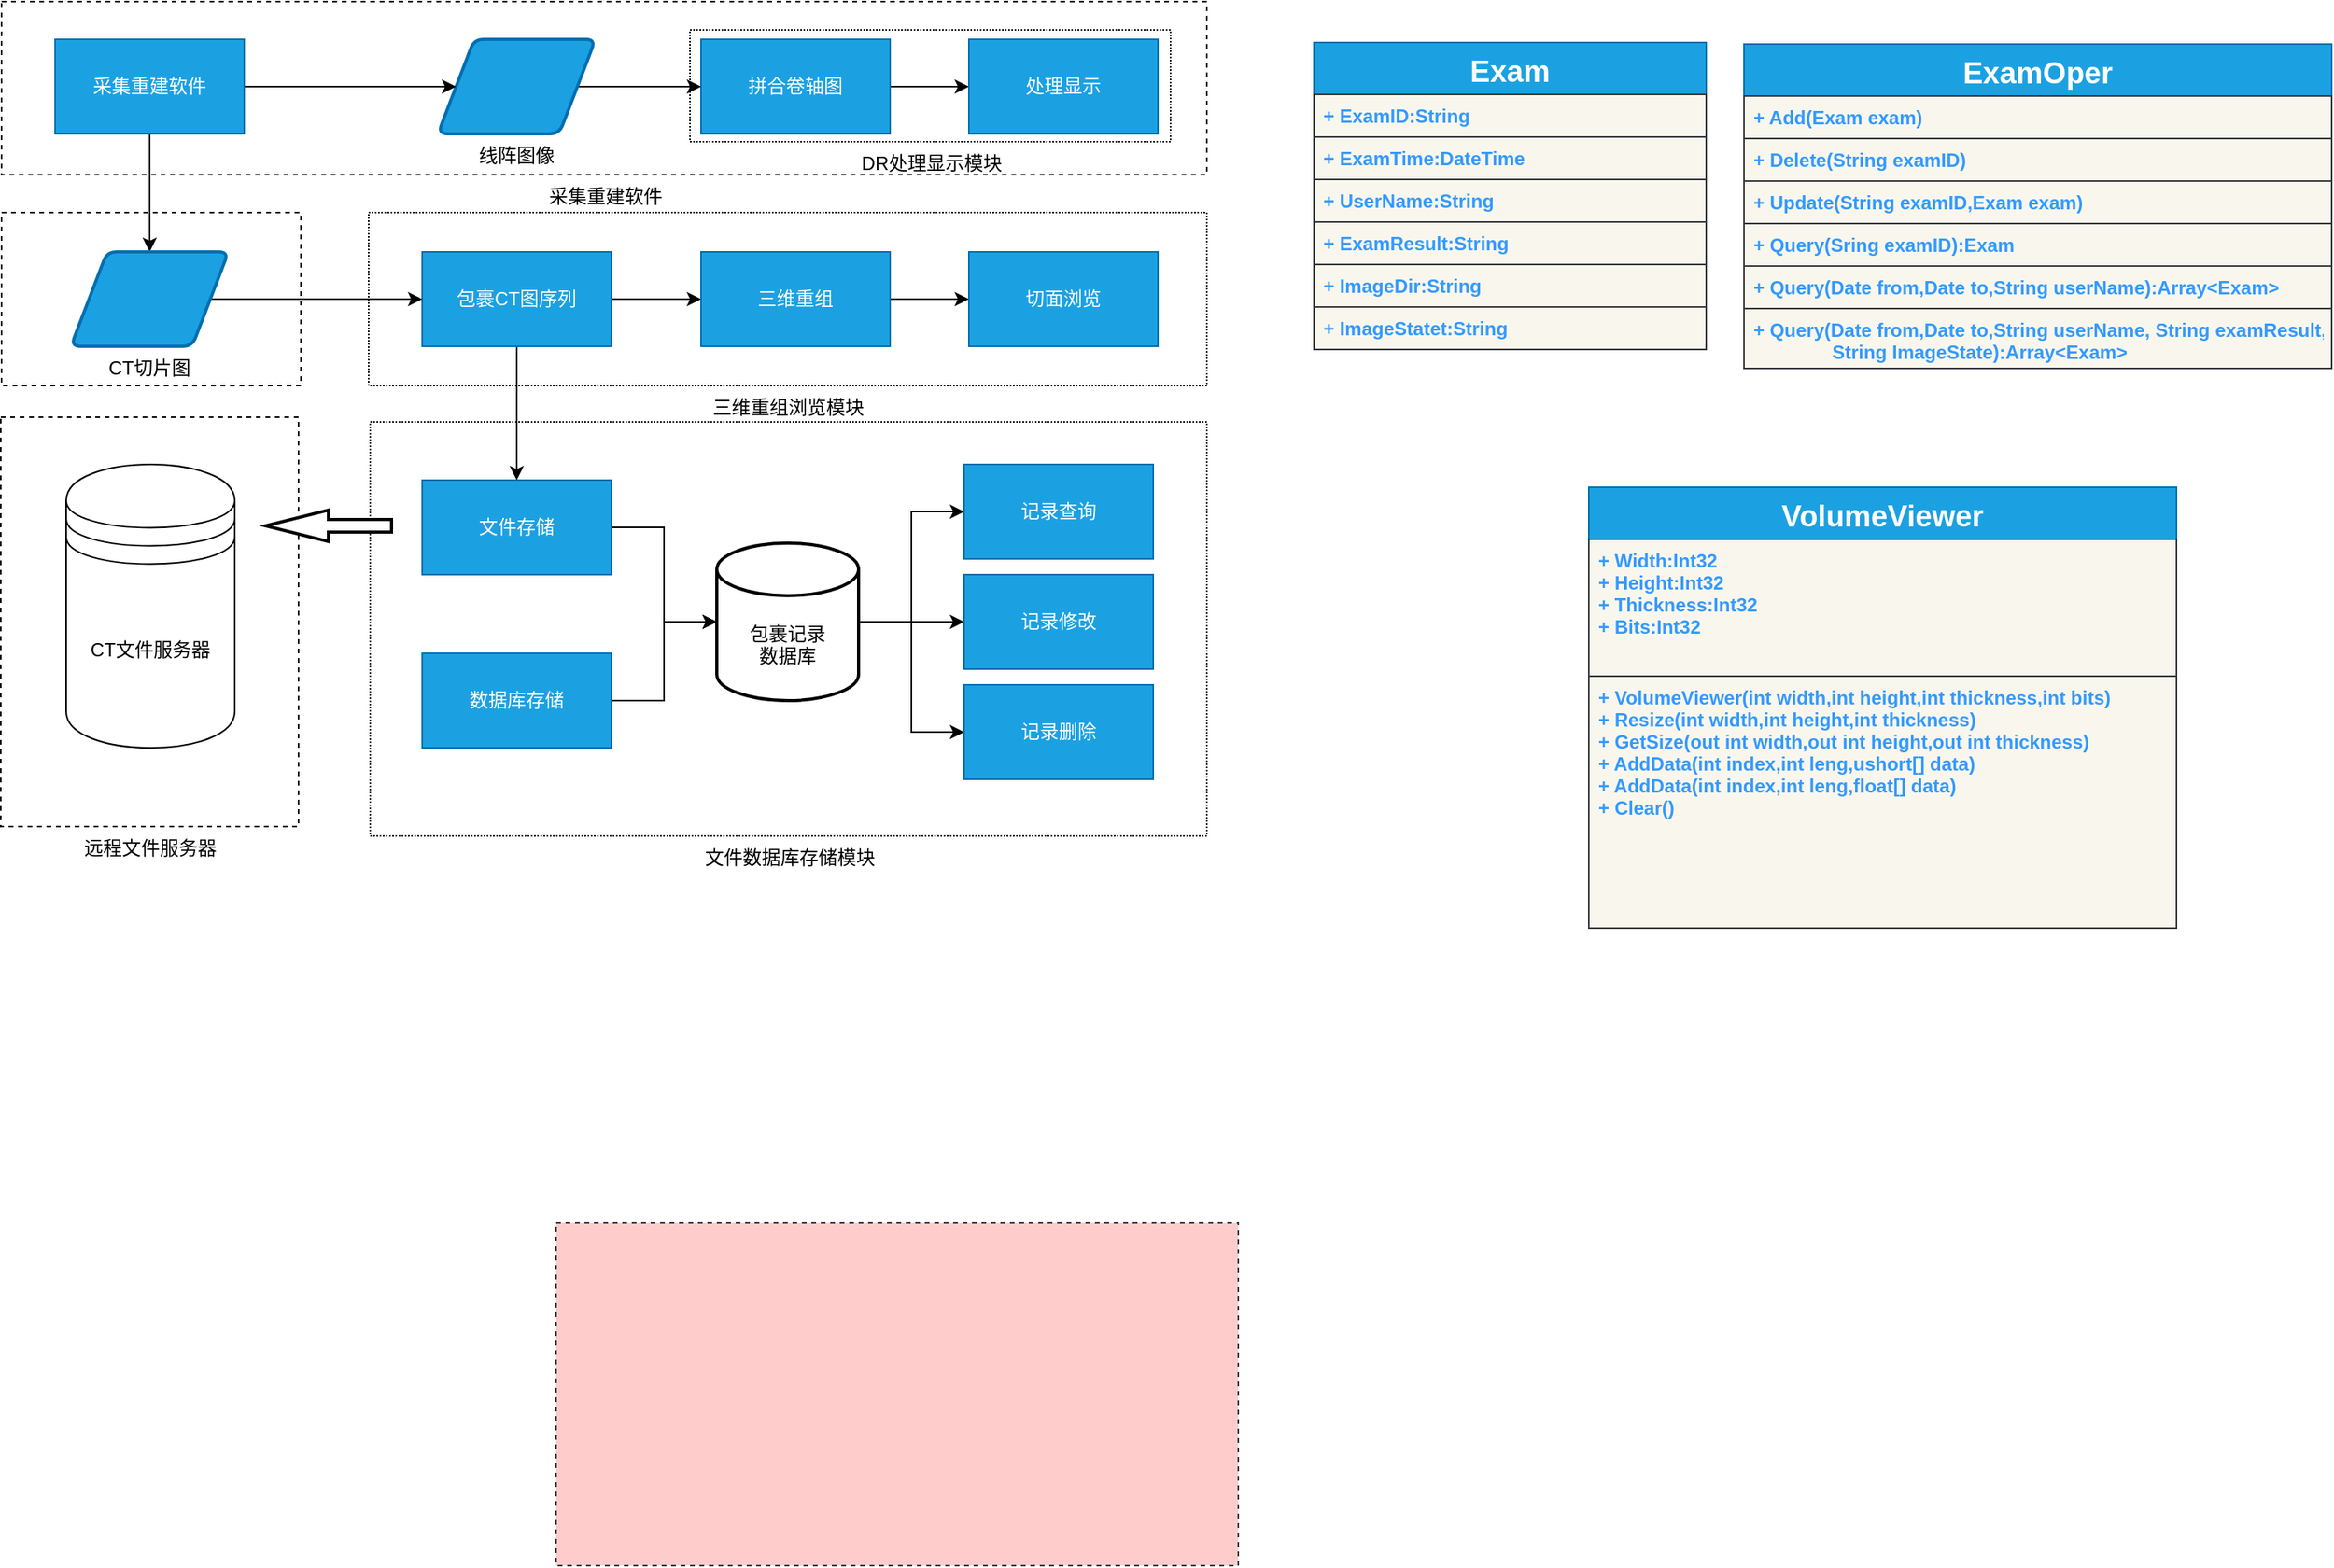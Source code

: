 <mxfile version="10.7.7" type="github"><diagram name="Page-1" id="8ce9d11a-91a2-4d17-14d8-a56ed91bf033"><mxGraphModel dx="1761" dy="889" grid="0" gridSize="10" guides="1" tooltips="1" connect="1" arrows="1" fold="1" page="0" pageScale="1" pageWidth="1100" pageHeight="850" background="#ffffff" math="0" shadow="0"><root><mxCell id="0"/><mxCell id="1" parent="0"/><mxCell id="3ooXjP0M7xkB3-2SSNaL-94" value="" style="rounded=0;whiteSpace=wrap;html=1;fontSize=19;align=center;dashed=1;fillColor=#ffcccc;strokeColor=#36393d;" vertex="1" parent="1"><mxGeometry x="-102" y="531.5" width="433" height="218" as="geometry"/></mxCell><mxCell id="_oD6lsX1CW1WQ_zaTcTl-19" value="采集重建软件" style="verticalLabelPosition=bottom;verticalAlign=top;html=1;shape=mxgraph.basic.rect;fillColor=none;fillColor2=none;strokeColor=#000000;strokeWidth=1;size=20;indent=5;fontColor=#000000;dashed=1;" parent="1" vertex="1"><mxGeometry x="-454" y="-244" width="765" height="110" as="geometry"/></mxCell><mxCell id="_oD6lsX1CW1WQ_zaTcTl-23" value="文件数据库存储模块" style="verticalLabelPosition=bottom;verticalAlign=top;html=1;shape=mxgraph.basic.rect;fillColor=none;fillColor2=none;strokeColor=#000000;strokeWidth=1;size=20;indent=5;fontColor=#000000;dashed=1;dashPattern=1 1;" parent="1" vertex="1"><mxGeometry x="-220" y="23" width="531" height="263" as="geometry"/></mxCell><mxCell id="_oD6lsX1CW1WQ_zaTcTl-21" value="三维重组浏览模块" style="verticalLabelPosition=bottom;verticalAlign=top;html=1;shape=mxgraph.basic.rect;fillColor=none;fillColor2=none;strokeColor=#000000;strokeWidth=1;size=20;indent=5;fontColor=#000000;dashed=1;dashPattern=1 1;" parent="1" vertex="1"><mxGeometry x="-221" y="-110" width="532" height="110" as="geometry"/></mxCell><mxCell id="_oD6lsX1CW1WQ_zaTcTl-24" value="远程文件服务器" style="verticalLabelPosition=bottom;verticalAlign=top;html=1;shape=mxgraph.basic.rect;fillColor=none;fillColor2=none;strokeColor=#000000;strokeWidth=1;size=20;indent=5;fontColor=#000000;dashed=1;" parent="1" vertex="1"><mxGeometry x="-454.5" y="20" width="189" height="260" as="geometry"/></mxCell><mxCell id="_oD6lsX1CW1WQ_zaTcTl-7" style="edgeStyle=orthogonalEdgeStyle;rounded=0;orthogonalLoop=1;jettySize=auto;html=1;exitX=1;exitY=0.5;exitDx=0;exitDy=0;fontColor=#000000;" parent="1" source="_oD6lsX1CW1WQ_zaTcTl-1" target="_oD6lsX1CW1WQ_zaTcTl-4" edge="1"><mxGeometry relative="1" as="geometry"/></mxCell><mxCell id="_oD6lsX1CW1WQ_zaTcTl-1" value="拼合卷轴图" style="rounded=0;whiteSpace=wrap;html=1;fillColor=#1ba1e2;strokeColor=#006EAF;fontColor=#ffffff;" parent="1" vertex="1"><mxGeometry x="-10" y="-220" width="120" height="60" as="geometry"/></mxCell><mxCell id="_oD6lsX1CW1WQ_zaTcTl-6" style="edgeStyle=orthogonalEdgeStyle;rounded=0;orthogonalLoop=1;jettySize=auto;html=1;exitX=1;exitY=0.5;exitDx=0;exitDy=0;entryX=0;entryY=0.5;entryDx=0;entryDy=0;fontColor=#000000;" parent="1" source="_oD6lsX1CW1WQ_zaTcTl-2" target="_oD6lsX1CW1WQ_zaTcTl-1" edge="1"><mxGeometry relative="1" as="geometry"/></mxCell><mxCell id="_oD6lsX1CW1WQ_zaTcTl-2" value="线阵图像" style="verticalLabelPosition=bottom;verticalAlign=top;html=1;strokeWidth=2;shape=parallelogram;perimeter=parallelogramPerimeter;whiteSpace=wrap;rounded=1;arcSize=12;size=0.23;fillColor=#1ba1e2;strokeColor=#006EAF;fontColor=#000000;" parent="1" vertex="1"><mxGeometry x="-177" y="-220" width="100" height="60" as="geometry"/></mxCell><mxCell id="_oD6lsX1CW1WQ_zaTcTl-5" style="edgeStyle=orthogonalEdgeStyle;rounded=0;orthogonalLoop=1;jettySize=auto;html=1;exitX=1;exitY=0.5;exitDx=0;exitDy=0;entryX=0;entryY=0.5;entryDx=0;entryDy=0;fontColor=#000000;" parent="1" source="_oD6lsX1CW1WQ_zaTcTl-3" target="_oD6lsX1CW1WQ_zaTcTl-2" edge="1"><mxGeometry relative="1" as="geometry"/></mxCell><mxCell id="3ooXjP0M7xkB3-2SSNaL-4" style="edgeStyle=orthogonalEdgeStyle;rounded=0;orthogonalLoop=1;jettySize=auto;html=1;exitX=0.5;exitY=1;exitDx=0;exitDy=0;entryX=0.5;entryY=0;entryDx=0;entryDy=0;" edge="1" parent="1" source="_oD6lsX1CW1WQ_zaTcTl-3" target="3ooXjP0M7xkB3-2SSNaL-2"><mxGeometry relative="1" as="geometry"/></mxCell><mxCell id="_oD6lsX1CW1WQ_zaTcTl-3" value="采集重建软件" style="rounded=0;whiteSpace=wrap;html=1;fillColor=#1ba1e2;strokeColor=#006EAF;fontColor=#ffffff;" parent="1" vertex="1"><mxGeometry x="-420" y="-220" width="120" height="60" as="geometry"/></mxCell><mxCell id="_oD6lsX1CW1WQ_zaTcTl-4" value="处理显示" style="rounded=0;whiteSpace=wrap;html=1;fillColor=#1ba1e2;strokeColor=#006EAF;fontColor=#ffffff;" parent="1" vertex="1"><mxGeometry x="160" y="-220" width="120" height="60" as="geometry"/></mxCell><mxCell id="_oD6lsX1CW1WQ_zaTcTl-29" value="" style="edgeStyle=orthogonalEdgeStyle;rounded=0;orthogonalLoop=1;jettySize=auto;html=1;fontColor=#000000;" parent="1" source="_oD6lsX1CW1WQ_zaTcTl-8" target="_oD6lsX1CW1WQ_zaTcTl-9" edge="1"><mxGeometry relative="1" as="geometry"/></mxCell><mxCell id="_oD6lsX1CW1WQ_zaTcTl-35" style="edgeStyle=orthogonalEdgeStyle;rounded=0;orthogonalLoop=1;jettySize=auto;html=1;exitX=0.5;exitY=1;exitDx=0;exitDy=0;fontColor=#000000;" parent="1" source="_oD6lsX1CW1WQ_zaTcTl-8" target="_oD6lsX1CW1WQ_zaTcTl-11" edge="1"><mxGeometry relative="1" as="geometry"/></mxCell><mxCell id="_oD6lsX1CW1WQ_zaTcTl-8" value="包裹CT图序列" style="rounded=0;whiteSpace=wrap;html=1;fillColor=#1ba1e2;strokeColor=#006EAF;fontColor=#ffffff;" parent="1" vertex="1"><mxGeometry x="-187" y="-85" width="120" height="60" as="geometry"/></mxCell><mxCell id="_oD6lsX1CW1WQ_zaTcTl-37" style="edgeStyle=orthogonalEdgeStyle;rounded=0;orthogonalLoop=1;jettySize=auto;html=1;exitX=1;exitY=0.5;exitDx=0;exitDy=0;fontColor=#000000;" parent="1" source="_oD6lsX1CW1WQ_zaTcTl-9" target="_oD6lsX1CW1WQ_zaTcTl-10" edge="1"><mxGeometry relative="1" as="geometry"/></mxCell><mxCell id="_oD6lsX1CW1WQ_zaTcTl-9" value="三维重组" style="rounded=0;whiteSpace=wrap;html=1;fillColor=#1ba1e2;strokeColor=#006EAF;fontColor=#ffffff;" parent="1" vertex="1"><mxGeometry x="-10" y="-85" width="120" height="60" as="geometry"/></mxCell><mxCell id="_oD6lsX1CW1WQ_zaTcTl-10" value="切面浏览" style="rounded=0;whiteSpace=wrap;html=1;fillColor=#1ba1e2;strokeColor=#006EAF;fontColor=#ffffff;" parent="1" vertex="1"><mxGeometry x="160" y="-85" width="120" height="60" as="geometry"/></mxCell><mxCell id="_oD6lsX1CW1WQ_zaTcTl-41" style="edgeStyle=orthogonalEdgeStyle;rounded=0;orthogonalLoop=1;jettySize=auto;html=1;exitX=1;exitY=0.5;exitDx=0;exitDy=0;entryX=0;entryY=0.5;entryDx=0;entryDy=0;entryPerimeter=0;fontColor=#000000;" parent="1" source="_oD6lsX1CW1WQ_zaTcTl-11" target="_oD6lsX1CW1WQ_zaTcTl-13" edge="1"><mxGeometry relative="1" as="geometry"/></mxCell><mxCell id="_oD6lsX1CW1WQ_zaTcTl-11" value="文件存储" style="rounded=0;whiteSpace=wrap;html=1;fillColor=#1ba1e2;strokeColor=#006EAF;fontColor=#ffffff;" parent="1" vertex="1"><mxGeometry x="-187" y="60" width="120" height="60" as="geometry"/></mxCell><mxCell id="_oD6lsX1CW1WQ_zaTcTl-38" style="edgeStyle=orthogonalEdgeStyle;rounded=0;orthogonalLoop=1;jettySize=auto;html=1;exitX=1;exitY=0.5;exitDx=0;exitDy=0;fontColor=#000000;" parent="1" source="_oD6lsX1CW1WQ_zaTcTl-12" target="_oD6lsX1CW1WQ_zaTcTl-13" edge="1"><mxGeometry relative="1" as="geometry"/></mxCell><mxCell id="_oD6lsX1CW1WQ_zaTcTl-12" value="数据库存储" style="rounded=0;whiteSpace=wrap;html=1;fillColor=#1ba1e2;strokeColor=#006EAF;fontColor=#ffffff;" parent="1" vertex="1"><mxGeometry x="-187" y="170" width="120" height="60" as="geometry"/></mxCell><mxCell id="_oD6lsX1CW1WQ_zaTcTl-30" value="" style="edgeStyle=orthogonalEdgeStyle;rounded=0;orthogonalLoop=1;jettySize=auto;html=1;fontColor=#000000;" parent="1" source="_oD6lsX1CW1WQ_zaTcTl-13" target="_oD6lsX1CW1WQ_zaTcTl-15" edge="1"><mxGeometry relative="1" as="geometry"/></mxCell><mxCell id="_oD6lsX1CW1WQ_zaTcTl-32" style="edgeStyle=orthogonalEdgeStyle;rounded=0;orthogonalLoop=1;jettySize=auto;html=1;exitX=1;exitY=0.5;exitDx=0;exitDy=0;exitPerimeter=0;fontColor=#000000;" parent="1" source="_oD6lsX1CW1WQ_zaTcTl-13" target="_oD6lsX1CW1WQ_zaTcTl-14" edge="1"><mxGeometry relative="1" as="geometry"/></mxCell><mxCell id="_oD6lsX1CW1WQ_zaTcTl-33" style="edgeStyle=orthogonalEdgeStyle;rounded=0;orthogonalLoop=1;jettySize=auto;html=1;exitX=1;exitY=0.5;exitDx=0;exitDy=0;exitPerimeter=0;entryX=0;entryY=0.5;entryDx=0;entryDy=0;fontColor=#000000;" parent="1" source="_oD6lsX1CW1WQ_zaTcTl-13" target="_oD6lsX1CW1WQ_zaTcTl-16" edge="1"><mxGeometry relative="1" as="geometry"/></mxCell><mxCell id="_oD6lsX1CW1WQ_zaTcTl-13" value="&lt;br&gt;&lt;br&gt;包裹记录&lt;br&gt;数据库" style="strokeWidth=2;html=1;shape=mxgraph.flowchart.database;whiteSpace=wrap;" parent="1" vertex="1"><mxGeometry y="100" width="90" height="100" as="geometry"/></mxCell><mxCell id="_oD6lsX1CW1WQ_zaTcTl-14" value="记录查询" style="rounded=0;whiteSpace=wrap;html=1;fillColor=#1ba1e2;strokeColor=#006EAF;fontColor=#ffffff;" parent="1" vertex="1"><mxGeometry x="157" y="50" width="120" height="60" as="geometry"/></mxCell><mxCell id="_oD6lsX1CW1WQ_zaTcTl-15" value="记录修改" style="rounded=0;whiteSpace=wrap;html=1;fillColor=#1ba1e2;strokeColor=#006EAF;fontColor=#ffffff;" parent="1" vertex="1"><mxGeometry x="157" y="120" width="120" height="60" as="geometry"/></mxCell><mxCell id="_oD6lsX1CW1WQ_zaTcTl-16" value="记录删除&lt;br&gt;" style="rounded=0;whiteSpace=wrap;html=1;fillColor=#1ba1e2;strokeColor=#006EAF;fontColor=#ffffff;" parent="1" vertex="1"><mxGeometry x="157" y="190" width="120" height="60" as="geometry"/></mxCell><mxCell id="_oD6lsX1CW1WQ_zaTcTl-18" value="CT文件服务器" style="shape=datastore;whiteSpace=wrap;html=1;fillColor=none;fontColor=#000000;" parent="1" vertex="1"><mxGeometry x="-413" y="50" width="107" height="180" as="geometry"/></mxCell><mxCell id="_oD6lsX1CW1WQ_zaTcTl-20" value="DR处理显示模块" style="verticalLabelPosition=bottom;verticalAlign=top;html=1;shape=mxgraph.basic.rect;fillColor=none;fillColor2=none;strokeColor=#000000;strokeWidth=1;size=20;indent=5;fontColor=#000000;dashed=1;dashPattern=1 1;" parent="1" vertex="1"><mxGeometry x="-17" y="-226" width="305" height="71" as="geometry"/></mxCell><mxCell id="_oD6lsX1CW1WQ_zaTcTl-44" value="" style="verticalLabelPosition=bottom;verticalAlign=top;html=1;strokeWidth=2;shape=mxgraph.arrows2.arrow;dy=0.6;dx=40;notch=0;rotation=180;" parent="1" vertex="1"><mxGeometry x="-286.5" y="79" width="80" height="20" as="geometry"/></mxCell><mxCell id="3ooXjP0M7xkB3-2SSNaL-1" value="" style="verticalLabelPosition=bottom;verticalAlign=top;html=1;shape=mxgraph.basic.rect;fillColor=none;fillColor2=none;strokeColor=#000000;strokeWidth=1;size=20;indent=5;fontColor=#000000;dashed=1;" vertex="1" parent="1"><mxGeometry x="-454" y="-110" width="190" height="110" as="geometry"/></mxCell><mxCell id="3ooXjP0M7xkB3-2SSNaL-3" style="edgeStyle=orthogonalEdgeStyle;rounded=0;orthogonalLoop=1;jettySize=auto;html=1;exitX=1;exitY=0.5;exitDx=0;exitDy=0;entryX=0;entryY=0.5;entryDx=0;entryDy=0;" edge="1" parent="1" source="3ooXjP0M7xkB3-2SSNaL-2" target="_oD6lsX1CW1WQ_zaTcTl-8"><mxGeometry relative="1" as="geometry"/></mxCell><mxCell id="3ooXjP0M7xkB3-2SSNaL-2" value="CT切片图" style="verticalLabelPosition=bottom;verticalAlign=top;html=1;strokeWidth=2;shape=parallelogram;perimeter=parallelogramPerimeter;whiteSpace=wrap;rounded=1;arcSize=12;size=0.23;fillColor=#1ba1e2;strokeColor=#006EAF;fontColor=#000000;" vertex="1" parent="1"><mxGeometry x="-410" y="-85" width="100" height="60" as="geometry"/></mxCell><mxCell id="3ooXjP0M7xkB3-2SSNaL-102" value="Exam" style="swimlane;fontStyle=1;align=center;verticalAlign=top;childLayout=stackLayout;horizontal=1;startSize=33;horizontalStack=0;resizeParent=1;resizeParentMax=0;resizeLast=0;collapsible=1;marginBottom=0;fontSize=19;fillColor=#1ba1e2;strokeColor=#006EAF;fontColor=#ffffff;" vertex="1" parent="1"><mxGeometry x="379" y="-218" width="249" height="195" as="geometry"/></mxCell><mxCell id="3ooXjP0M7xkB3-2SSNaL-103" value="+ ExamID:String&#10;" style="text;strokeColor=#36393d;fillColor=#f9f7ed;align=left;verticalAlign=top;spacingLeft=4;spacingRight=4;overflow=hidden;rotatable=0;points=[[0,0.5],[1,0.5]];portConstraint=eastwest;fontStyle=1;fontColor=#3399FF;" vertex="1" parent="3ooXjP0M7xkB3-2SSNaL-102"><mxGeometry y="33" width="249" height="27" as="geometry"/></mxCell><mxCell id="3ooXjP0M7xkB3-2SSNaL-109" value="+ ExamTime:DateTime&#10;" style="text;strokeColor=#36393d;fillColor=#f9f7ed;align=left;verticalAlign=top;spacingLeft=4;spacingRight=4;overflow=hidden;rotatable=0;points=[[0,0.5],[1,0.5]];portConstraint=eastwest;fontStyle=1;fontColor=#3399FF;" vertex="1" parent="3ooXjP0M7xkB3-2SSNaL-102"><mxGeometry y="60" width="249" height="27" as="geometry"/></mxCell><mxCell id="3ooXjP0M7xkB3-2SSNaL-110" value="+ UserName:String&#10;" style="text;strokeColor=#36393d;fillColor=#f9f7ed;align=left;verticalAlign=top;spacingLeft=4;spacingRight=4;overflow=hidden;rotatable=0;points=[[0,0.5],[1,0.5]];portConstraint=eastwest;fontStyle=1;fontColor=#3399FF;" vertex="1" parent="3ooXjP0M7xkB3-2SSNaL-102"><mxGeometry y="87" width="249" height="27" as="geometry"/></mxCell><mxCell id="3ooXjP0M7xkB3-2SSNaL-111" value="+ ExamResult:String&#10;" style="text;strokeColor=#36393d;fillColor=#f9f7ed;align=left;verticalAlign=top;spacingLeft=4;spacingRight=4;overflow=hidden;rotatable=0;points=[[0,0.5],[1,0.5]];portConstraint=eastwest;fontStyle=1;fontColor=#3399FF;" vertex="1" parent="3ooXjP0M7xkB3-2SSNaL-102"><mxGeometry y="114" width="249" height="27" as="geometry"/></mxCell><mxCell id="3ooXjP0M7xkB3-2SSNaL-112" value="+ ImageDir:String&#10;" style="text;strokeColor=#36393d;fillColor=#f9f7ed;align=left;verticalAlign=top;spacingLeft=4;spacingRight=4;overflow=hidden;rotatable=0;points=[[0,0.5],[1,0.5]];portConstraint=eastwest;fontStyle=1;fontColor=#3399FF;" vertex="1" parent="3ooXjP0M7xkB3-2SSNaL-102"><mxGeometry y="141" width="249" height="27" as="geometry"/></mxCell><mxCell id="3ooXjP0M7xkB3-2SSNaL-113" value="+ ImageStatet:String&#10;" style="text;strokeColor=#36393d;fillColor=#f9f7ed;align=left;verticalAlign=top;spacingLeft=4;spacingRight=4;overflow=hidden;rotatable=0;points=[[0,0.5],[1,0.5]];portConstraint=eastwest;fontStyle=1;fontColor=#3399FF;" vertex="1" parent="3ooXjP0M7xkB3-2SSNaL-102"><mxGeometry y="168" width="249" height="27" as="geometry"/></mxCell><mxCell id="3ooXjP0M7xkB3-2SSNaL-115" value="ExamOper" style="swimlane;fontStyle=1;align=center;verticalAlign=top;childLayout=stackLayout;horizontal=1;startSize=33;horizontalStack=0;resizeParent=1;resizeParentMax=0;resizeLast=0;collapsible=1;marginBottom=0;fontSize=19;fillColor=#1ba1e2;strokeColor=#006EAF;fontColor=#ffffff;" vertex="1" parent="1"><mxGeometry x="652" y="-217" width="373" height="206" as="geometry"/></mxCell><mxCell id="3ooXjP0M7xkB3-2SSNaL-116" value="+ Add(Exam exam)&#10;" style="text;strokeColor=#36393d;fillColor=#f9f7ed;align=left;verticalAlign=top;spacingLeft=4;spacingRight=4;overflow=hidden;rotatable=0;points=[[0,0.5],[1,0.5]];portConstraint=eastwest;fontStyle=1;fontColor=#3399FF;" vertex="1" parent="3ooXjP0M7xkB3-2SSNaL-115"><mxGeometry y="33" width="373" height="27" as="geometry"/></mxCell><mxCell id="3ooXjP0M7xkB3-2SSNaL-117" value="+ Delete(String examID)&#10;" style="text;strokeColor=#36393d;fillColor=#f9f7ed;align=left;verticalAlign=top;spacingLeft=4;spacingRight=4;overflow=hidden;rotatable=0;points=[[0,0.5],[1,0.5]];portConstraint=eastwest;fontStyle=1;fontColor=#3399FF;" vertex="1" parent="3ooXjP0M7xkB3-2SSNaL-115"><mxGeometry y="60" width="373" height="27" as="geometry"/></mxCell><mxCell id="3ooXjP0M7xkB3-2SSNaL-118" value="+ Update(String examID,Exam exam)&#10;" style="text;strokeColor=#36393d;fillColor=#f9f7ed;align=left;verticalAlign=top;spacingLeft=4;spacingRight=4;overflow=hidden;rotatable=0;points=[[0,0.5],[1,0.5]];portConstraint=eastwest;fontStyle=1;fontColor=#3399FF;" vertex="1" parent="3ooXjP0M7xkB3-2SSNaL-115"><mxGeometry y="87" width="373" height="27" as="geometry"/></mxCell><mxCell id="3ooXjP0M7xkB3-2SSNaL-119" value="+ Query(Sring examID):Exam&#10;" style="text;strokeColor=#36393d;fillColor=#f9f7ed;align=left;verticalAlign=top;spacingLeft=4;spacingRight=4;overflow=hidden;rotatable=0;points=[[0,0.5],[1,0.5]];portConstraint=eastwest;fontStyle=1;fontColor=#3399FF;" vertex="1" parent="3ooXjP0M7xkB3-2SSNaL-115"><mxGeometry y="114" width="373" height="27" as="geometry"/></mxCell><mxCell id="3ooXjP0M7xkB3-2SSNaL-120" value="+ Query(Date from,Date to,String userName):Array&lt;Exam&gt;&#10;" style="text;strokeColor=#36393d;fillColor=#f9f7ed;align=left;verticalAlign=top;spacingLeft=4;spacingRight=4;overflow=hidden;rotatable=0;points=[[0,0.5],[1,0.5]];portConstraint=eastwest;fontStyle=1;fontColor=#3399FF;" vertex="1" parent="3ooXjP0M7xkB3-2SSNaL-115"><mxGeometry y="141" width="373" height="27" as="geometry"/></mxCell><mxCell id="3ooXjP0M7xkB3-2SSNaL-124" value="+ Query(Date from,Date to,String userName, String examResult,&#10;               String ImageState):Array&lt;Exam&gt;&#10;" style="text;strokeColor=#36393d;fillColor=#f9f7ed;align=left;verticalAlign=top;spacingLeft=4;spacingRight=4;overflow=hidden;rotatable=0;points=[[0,0.5],[1,0.5]];portConstraint=eastwest;fontStyle=1;fontColor=#3399FF;" vertex="1" parent="3ooXjP0M7xkB3-2SSNaL-115"><mxGeometry y="168" width="373" height="38" as="geometry"/></mxCell><mxCell id="3ooXjP0M7xkB3-2SSNaL-125" value="VolumeViewer" style="swimlane;fontStyle=1;align=center;verticalAlign=top;childLayout=stackLayout;horizontal=1;startSize=33;horizontalStack=0;resizeParent=1;resizeParentMax=0;resizeLast=0;collapsible=1;marginBottom=0;fontSize=19;fillColor=#1ba1e2;strokeColor=#006EAF;fontColor=#ffffff;" vertex="1" parent="1"><mxGeometry x="553.5" y="64.5" width="373" height="280" as="geometry"/></mxCell><mxCell id="3ooXjP0M7xkB3-2SSNaL-128" value="+ Width:Int32&#10;+ Height:Int32&#10;+ Thickness:Int32&#10;+ Bits:Int32&#10;" style="text;strokeColor=#36393d;fillColor=#f9f7ed;align=left;verticalAlign=top;spacingLeft=4;spacingRight=4;overflow=hidden;rotatable=0;points=[[0,0.5],[1,0.5]];portConstraint=eastwest;fontStyle=1;fontColor=#3399FF;" vertex="1" parent="3ooXjP0M7xkB3-2SSNaL-125"><mxGeometry y="33" width="373" height="87" as="geometry"/></mxCell><mxCell id="3ooXjP0M7xkB3-2SSNaL-134" value="+ VolumeViewer(int width,int height,int thickness,int bits)&#10;+ Resize(int width,int height,int thickness)&#10;+ GetSize(out int width,out int height,out int thickness)&#10;+ AddData(int index,int leng,ushort[] data)&#10;+ AddData(int index,int leng,float[] data)&#10;+ Clear()&#10;&#10;&#10;&#10;&#10;" style="text;strokeColor=#36393d;fillColor=#f9f7ed;align=left;verticalAlign=top;spacingLeft=4;spacingRight=4;overflow=hidden;rotatable=0;points=[[0,0.5],[1,0.5]];portConstraint=eastwest;fontStyle=1;fontColor=#3399FF;" vertex="1" parent="3ooXjP0M7xkB3-2SSNaL-125"><mxGeometry y="120" width="373" height="160" as="geometry"/></mxCell></root></mxGraphModel></diagram></mxfile>